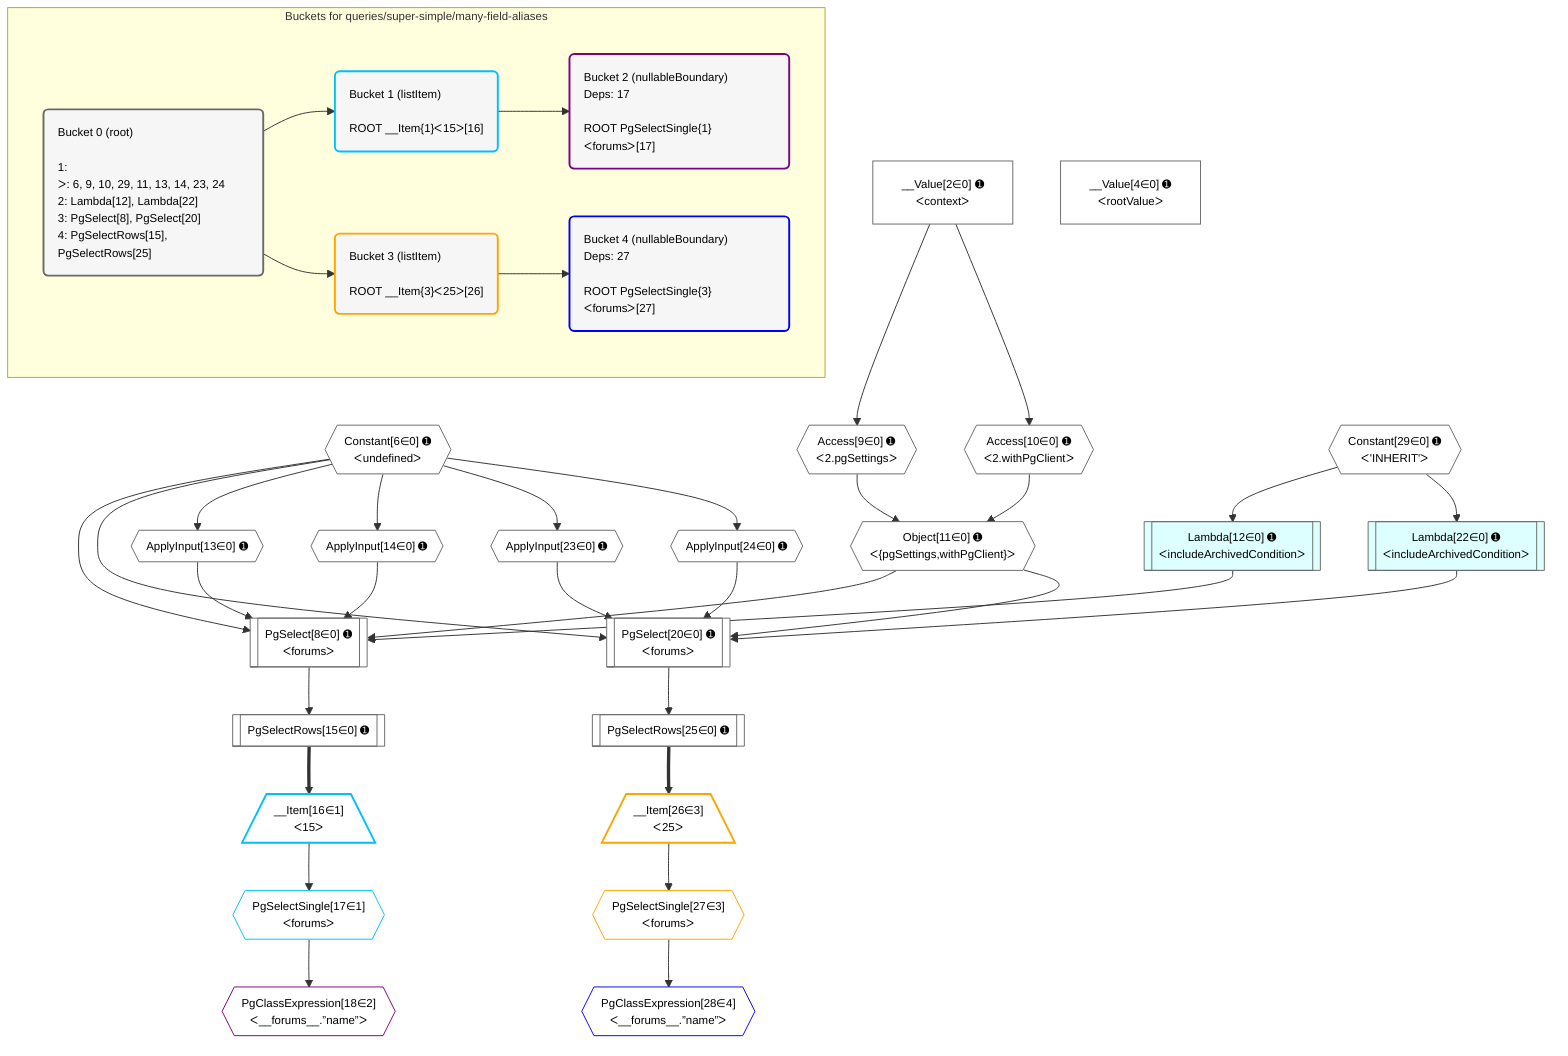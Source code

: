 %%{init: {'themeVariables': { 'fontSize': '12px'}}}%%
graph TD
    classDef path fill:#eee,stroke:#000,color:#000
    classDef plan fill:#fff,stroke-width:1px,color:#000
    classDef itemplan fill:#fff,stroke-width:2px,color:#000
    classDef unbatchedplan fill:#dff,stroke-width:1px,color:#000
    classDef sideeffectplan fill:#fcc,stroke-width:2px,color:#000
    classDef bucket fill:#f6f6f6,color:#000,stroke-width:2px,text-align:left


    %% plan dependencies
    PgSelect8[["PgSelect[8∈0] ➊<br />ᐸforumsᐳ"]]:::plan
    Object11{{"Object[11∈0] ➊<br />ᐸ{pgSettings,withPgClient}ᐳ"}}:::plan
    Constant6{{"Constant[6∈0] ➊<br />ᐸundefinedᐳ"}}:::plan
    Lambda12[["Lambda[12∈0] ➊<br />ᐸincludeArchivedConditionᐳ"]]:::unbatchedplan
    ApplyInput13{{"ApplyInput[13∈0] ➊"}}:::plan
    ApplyInput14{{"ApplyInput[14∈0] ➊"}}:::plan
    Object11 & Constant6 & Lambda12 & ApplyInput13 & ApplyInput14 --> PgSelect8
    PgSelect20[["PgSelect[20∈0] ➊<br />ᐸforumsᐳ"]]:::plan
    Lambda22[["Lambda[22∈0] ➊<br />ᐸincludeArchivedConditionᐳ"]]:::unbatchedplan
    ApplyInput23{{"ApplyInput[23∈0] ➊"}}:::plan
    ApplyInput24{{"ApplyInput[24∈0] ➊"}}:::plan
    Object11 & Constant6 & Lambda22 & ApplyInput23 & ApplyInput24 --> PgSelect20
    Access9{{"Access[9∈0] ➊<br />ᐸ2.pgSettingsᐳ"}}:::plan
    Access10{{"Access[10∈0] ➊<br />ᐸ2.withPgClientᐳ"}}:::plan
    Access9 & Access10 --> Object11
    __Value2["__Value[2∈0] ➊<br />ᐸcontextᐳ"]:::plan
    __Value2 --> Access9
    __Value2 --> Access10
    Constant29{{"Constant[29∈0] ➊<br />ᐸ'INHERIT'ᐳ"}}:::plan
    Constant29 --> Lambda12
    Constant6 --> ApplyInput13
    Constant6 --> ApplyInput14
    PgSelectRows15[["PgSelectRows[15∈0] ➊"]]:::plan
    PgSelect8 --> PgSelectRows15
    Constant29 --> Lambda22
    Constant6 --> ApplyInput23
    Constant6 --> ApplyInput24
    PgSelectRows25[["PgSelectRows[25∈0] ➊"]]:::plan
    PgSelect20 --> PgSelectRows25
    __Value4["__Value[4∈0] ➊<br />ᐸrootValueᐳ"]:::plan
    __Item16[/"__Item[16∈1]<br />ᐸ15ᐳ"\]:::itemplan
    PgSelectRows15 ==> __Item16
    PgSelectSingle17{{"PgSelectSingle[17∈1]<br />ᐸforumsᐳ"}}:::plan
    __Item16 --> PgSelectSingle17
    PgClassExpression18{{"PgClassExpression[18∈2]<br />ᐸ__forums__.”name”ᐳ"}}:::plan
    PgSelectSingle17 --> PgClassExpression18
    __Item26[/"__Item[26∈3]<br />ᐸ25ᐳ"\]:::itemplan
    PgSelectRows25 ==> __Item26
    PgSelectSingle27{{"PgSelectSingle[27∈3]<br />ᐸforumsᐳ"}}:::plan
    __Item26 --> PgSelectSingle27
    PgClassExpression28{{"PgClassExpression[28∈4]<br />ᐸ__forums__.”name”ᐳ"}}:::plan
    PgSelectSingle27 --> PgClassExpression28

    %% define steps

    subgraph "Buckets for queries/super-simple/many-field-aliases"
    Bucket0("Bucket 0 (root)<br /><br />1: <br />ᐳ: 6, 9, 10, 29, 11, 13, 14, 23, 24<br />2: Lambda[12], Lambda[22]<br />3: PgSelect[8], PgSelect[20]<br />4: PgSelectRows[15], PgSelectRows[25]"):::bucket
    classDef bucket0 stroke:#696969
    class Bucket0,__Value2,__Value4,Constant6,PgSelect8,Access9,Access10,Object11,Lambda12,ApplyInput13,ApplyInput14,PgSelectRows15,PgSelect20,Lambda22,ApplyInput23,ApplyInput24,PgSelectRows25,Constant29 bucket0
    Bucket1("Bucket 1 (listItem)<br /><br />ROOT __Item{1}ᐸ15ᐳ[16]"):::bucket
    classDef bucket1 stroke:#00bfff
    class Bucket1,__Item16,PgSelectSingle17 bucket1
    Bucket2("Bucket 2 (nullableBoundary)<br />Deps: 17<br /><br />ROOT PgSelectSingle{1}ᐸforumsᐳ[17]"):::bucket
    classDef bucket2 stroke:#7f007f
    class Bucket2,PgClassExpression18 bucket2
    Bucket3("Bucket 3 (listItem)<br /><br />ROOT __Item{3}ᐸ25ᐳ[26]"):::bucket
    classDef bucket3 stroke:#ffa500
    class Bucket3,__Item26,PgSelectSingle27 bucket3
    Bucket4("Bucket 4 (nullableBoundary)<br />Deps: 27<br /><br />ROOT PgSelectSingle{3}ᐸforumsᐳ[27]"):::bucket
    classDef bucket4 stroke:#0000ff
    class Bucket4,PgClassExpression28 bucket4
    Bucket0 --> Bucket1 & Bucket3
    Bucket1 --> Bucket2
    Bucket3 --> Bucket4
    end